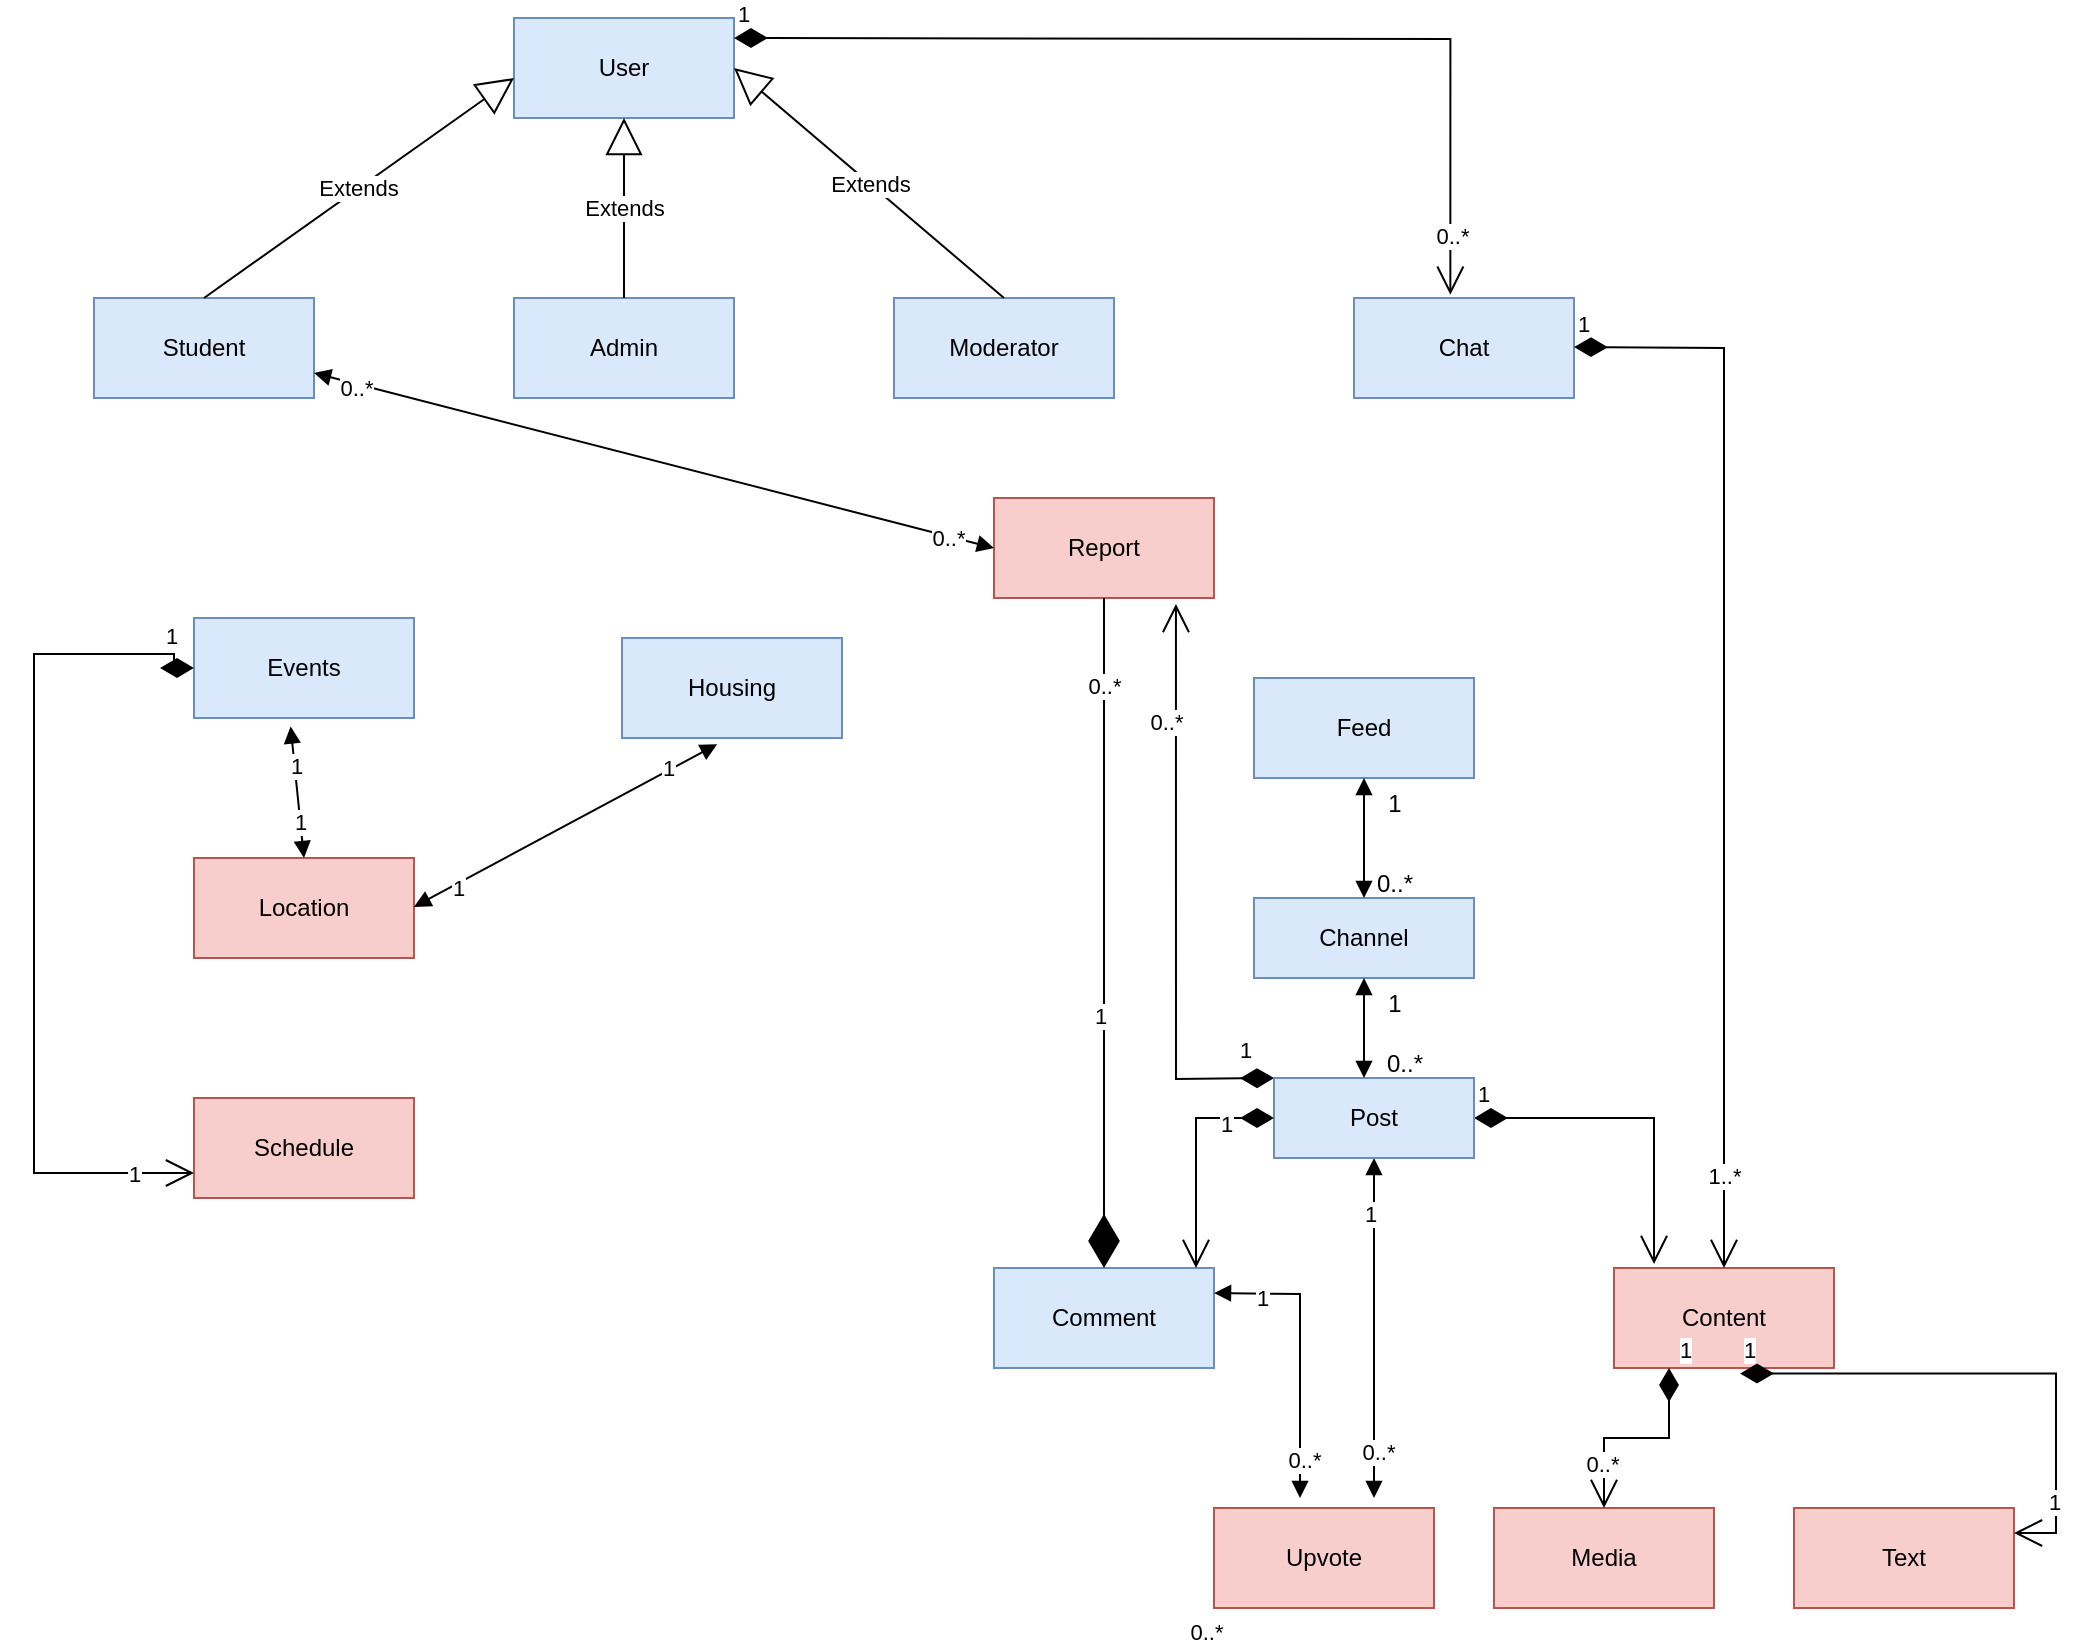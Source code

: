 <mxfile version="22.1.0" type="device">
  <diagram name="Page-1" id="_EqWpXkyfr5JN3OEyzDd">
    <mxGraphModel dx="1853" dy="687" grid="1" gridSize="10" guides="1" tooltips="1" connect="1" arrows="1" fold="1" page="1" pageScale="1" pageWidth="827" pageHeight="1169" math="0" shadow="0">
      <root>
        <mxCell id="0" />
        <mxCell id="1" parent="0" />
        <mxCell id="M_r-PNv6Q2VGsZAk2GS0-1" value="User" style="html=1;whiteSpace=wrap;fillColor=#dae8fc;strokeColor=#6c8ebf;" parent="1" vertex="1">
          <mxGeometry x="250" y="10" width="110" height="50" as="geometry" />
        </mxCell>
        <mxCell id="M_r-PNv6Q2VGsZAk2GS0-2" value="Student" style="html=1;whiteSpace=wrap;fillColor=#dae8fc;strokeColor=#6c8ebf;" parent="1" vertex="1">
          <mxGeometry x="40" y="150" width="110" height="50" as="geometry" />
        </mxCell>
        <mxCell id="M_r-PNv6Q2VGsZAk2GS0-3" value="Admin" style="html=1;whiteSpace=wrap;fillColor=#dae8fc;strokeColor=#6c8ebf;" parent="1" vertex="1">
          <mxGeometry x="250" y="150" width="110" height="50" as="geometry" />
        </mxCell>
        <mxCell id="M_r-PNv6Q2VGsZAk2GS0-4" value="Moderator" style="html=1;whiteSpace=wrap;fillColor=#dae8fc;strokeColor=#6c8ebf;" parent="1" vertex="1">
          <mxGeometry x="440" y="150" width="110" height="50" as="geometry" />
        </mxCell>
        <mxCell id="M_r-PNv6Q2VGsZAk2GS0-10" value="Housing" style="html=1;whiteSpace=wrap;fillColor=#dae8fc;strokeColor=#6c8ebf;" parent="1" vertex="1">
          <mxGeometry x="304" y="320" width="110" height="50" as="geometry" />
        </mxCell>
        <mxCell id="M_r-PNv6Q2VGsZAk2GS0-11" value="Chat" style="html=1;whiteSpace=wrap;fillColor=#dae8fc;strokeColor=#6c8ebf;" parent="1" vertex="1">
          <mxGeometry x="670" y="150" width="110" height="50" as="geometry" />
        </mxCell>
        <mxCell id="M_r-PNv6Q2VGsZAk2GS0-12" value="Events" style="html=1;whiteSpace=wrap;fillColor=#dae8fc;strokeColor=#6c8ebf;" parent="1" vertex="1">
          <mxGeometry x="90" y="310" width="110" height="50" as="geometry" />
        </mxCell>
        <mxCell id="M_r-PNv6Q2VGsZAk2GS0-14" value="Comment" style="html=1;whiteSpace=wrap;fillColor=#dae8fc;strokeColor=#6c8ebf;" parent="1" vertex="1">
          <mxGeometry x="490" y="635" width="110" height="50" as="geometry" />
        </mxCell>
        <mxCell id="M_r-PNv6Q2VGsZAk2GS0-17" value="Location" style="html=1;whiteSpace=wrap;fillColor=#f8cecc;strokeColor=#b85450;" parent="1" vertex="1">
          <mxGeometry x="90" y="430" width="110" height="50" as="geometry" />
        </mxCell>
        <mxCell id="M_r-PNv6Q2VGsZAk2GS0-18" value="Schedule" style="html=1;whiteSpace=wrap;fillColor=#f8cecc;strokeColor=#b85450;" parent="1" vertex="1">
          <mxGeometry x="90" y="550" width="110" height="50" as="geometry" />
        </mxCell>
        <mxCell id="M_r-PNv6Q2VGsZAk2GS0-19" value="Feed" style="html=1;whiteSpace=wrap;fillColor=#dae8fc;strokeColor=#6c8ebf;" parent="1" vertex="1">
          <mxGeometry x="620" y="340" width="110" height="50" as="geometry" />
        </mxCell>
        <mxCell id="M_r-PNv6Q2VGsZAk2GS0-21" value="Upvote" style="html=1;whiteSpace=wrap;fillColor=#f8cecc;strokeColor=#b85450;" parent="1" vertex="1">
          <mxGeometry x="600" y="755" width="110" height="50" as="geometry" />
        </mxCell>
        <mxCell id="M_r-PNv6Q2VGsZAk2GS0-22" value="Media" style="html=1;whiteSpace=wrap;fillColor=#f8cecc;strokeColor=#b85450;" parent="1" vertex="1">
          <mxGeometry x="740" y="755" width="110" height="50" as="geometry" />
        </mxCell>
        <mxCell id="M_r-PNv6Q2VGsZAk2GS0-23" value="Content" style="html=1;whiteSpace=wrap;fillColor=#f8cecc;strokeColor=#b85450;" parent="1" vertex="1">
          <mxGeometry x="800" y="635" width="110" height="50" as="geometry" />
        </mxCell>
        <mxCell id="M_r-PNv6Q2VGsZAk2GS0-24" value="Text" style="html=1;whiteSpace=wrap;fillColor=#f8cecc;strokeColor=#b85450;" parent="1" vertex="1">
          <mxGeometry x="890" y="755" width="110" height="50" as="geometry" />
        </mxCell>
        <mxCell id="M_r-PNv6Q2VGsZAk2GS0-25" value="Report" style="html=1;whiteSpace=wrap;fillColor=#f8cecc;strokeColor=#b85450;" parent="1" vertex="1">
          <mxGeometry x="490" y="250" width="110" height="50" as="geometry" />
        </mxCell>
        <mxCell id="M_r-PNv6Q2VGsZAk2GS0-28" value="Extends" style="endArrow=block;endSize=16;endFill=0;html=1;rounded=0;exitX=0.5;exitY=0;exitDx=0;exitDy=0;" parent="1" source="M_r-PNv6Q2VGsZAk2GS0-2" edge="1">
          <mxGeometry width="160" relative="1" as="geometry">
            <mxPoint x="90" y="40" as="sourcePoint" />
            <mxPoint x="250" y="40" as="targetPoint" />
          </mxGeometry>
        </mxCell>
        <mxCell id="M_r-PNv6Q2VGsZAk2GS0-29" value="Extends" style="endArrow=block;endSize=16;endFill=0;html=1;rounded=0;entryX=0.5;entryY=1;entryDx=0;entryDy=0;exitX=0.5;exitY=0;exitDx=0;exitDy=0;" parent="1" source="M_r-PNv6Q2VGsZAk2GS0-3" target="M_r-PNv6Q2VGsZAk2GS0-1" edge="1">
          <mxGeometry width="160" relative="1" as="geometry">
            <mxPoint x="144" y="100" as="sourcePoint" />
            <mxPoint x="304" y="100" as="targetPoint" />
          </mxGeometry>
        </mxCell>
        <mxCell id="M_r-PNv6Q2VGsZAk2GS0-30" value="Extends" style="endArrow=block;endSize=16;endFill=0;html=1;rounded=0;entryX=1;entryY=0.5;entryDx=0;entryDy=0;exitX=0.5;exitY=0;exitDx=0;exitDy=0;" parent="1" source="M_r-PNv6Q2VGsZAk2GS0-4" target="M_r-PNv6Q2VGsZAk2GS0-1" edge="1">
          <mxGeometry width="160" relative="1" as="geometry">
            <mxPoint x="410" y="60" as="sourcePoint" />
            <mxPoint x="570" y="60" as="targetPoint" />
          </mxGeometry>
        </mxCell>
        <mxCell id="M_r-PNv6Q2VGsZAk2GS0-31" value="" style="endArrow=block;startArrow=block;endFill=1;startFill=1;html=1;rounded=0;entryX=0;entryY=0.5;entryDx=0;entryDy=0;exitX=1;exitY=0.75;exitDx=0;exitDy=0;" parent="1" source="M_r-PNv6Q2VGsZAk2GS0-2" target="M_r-PNv6Q2VGsZAk2GS0-25" edge="1">
          <mxGeometry width="160" relative="1" as="geometry">
            <mxPoint x="160" y="190" as="sourcePoint" />
            <mxPoint x="480" y="270" as="targetPoint" />
          </mxGeometry>
        </mxCell>
        <mxCell id="M_r-PNv6Q2VGsZAk2GS0-32" value="0..*" style="edgeLabel;html=1;align=center;verticalAlign=middle;resizable=0;points=[];" parent="M_r-PNv6Q2VGsZAk2GS0-31" vertex="1" connectable="0">
          <mxGeometry x="-0.875" y="-2" relative="1" as="geometry">
            <mxPoint as="offset" />
          </mxGeometry>
        </mxCell>
        <mxCell id="M_r-PNv6Q2VGsZAk2GS0-33" value="0..*" style="edgeLabel;html=1;align=center;verticalAlign=middle;resizable=0;points=[];" parent="M_r-PNv6Q2VGsZAk2GS0-31" vertex="1" connectable="0">
          <mxGeometry x="0.867" y="-1" relative="1" as="geometry">
            <mxPoint as="offset" />
          </mxGeometry>
        </mxCell>
        <mxCell id="M_r-PNv6Q2VGsZAk2GS0-34" value="" style="endArrow=block;startArrow=block;endFill=1;startFill=1;html=1;rounded=0;exitX=0.439;exitY=1.084;exitDx=0;exitDy=0;exitPerimeter=0;entryX=0.5;entryY=0;entryDx=0;entryDy=0;" parent="1" source="M_r-PNv6Q2VGsZAk2GS0-12" target="M_r-PNv6Q2VGsZAk2GS0-17" edge="1">
          <mxGeometry width="160" relative="1" as="geometry">
            <mxPoint x="120" y="390" as="sourcePoint" />
            <mxPoint x="280" y="390" as="targetPoint" />
            <Array as="points" />
          </mxGeometry>
        </mxCell>
        <mxCell id="M_r-PNv6Q2VGsZAk2GS0-35" value="1" style="edgeLabel;html=1;align=center;verticalAlign=middle;resizable=0;points=[];" parent="M_r-PNv6Q2VGsZAk2GS0-34" vertex="1" connectable="0">
          <mxGeometry x="-0.391" relative="1" as="geometry">
            <mxPoint as="offset" />
          </mxGeometry>
        </mxCell>
        <mxCell id="M_r-PNv6Q2VGsZAk2GS0-38" value="1&lt;br&gt;" style="edgeLabel;html=1;align=center;verticalAlign=middle;resizable=0;points=[];" parent="M_r-PNv6Q2VGsZAk2GS0-34" vertex="1" connectable="0">
          <mxGeometry x="0.452" relative="1" as="geometry">
            <mxPoint as="offset" />
          </mxGeometry>
        </mxCell>
        <mxCell id="M_r-PNv6Q2VGsZAk2GS0-39" value="" style="endArrow=block;startArrow=block;endFill=1;startFill=1;html=1;rounded=0;entryX=0.433;entryY=1.062;entryDx=0;entryDy=0;entryPerimeter=0;" parent="1" target="M_r-PNv6Q2VGsZAk2GS0-10" edge="1">
          <mxGeometry width="160" relative="1" as="geometry">
            <mxPoint x="200" y="454.44" as="sourcePoint" />
            <mxPoint x="360" y="454.44" as="targetPoint" />
          </mxGeometry>
        </mxCell>
        <mxCell id="M_r-PNv6Q2VGsZAk2GS0-40" value="1&lt;br&gt;" style="edgeLabel;html=1;align=center;verticalAlign=middle;resizable=0;points=[];" parent="M_r-PNv6Q2VGsZAk2GS0-39" vertex="1" connectable="0">
          <mxGeometry x="-0.728" y="-2" relative="1" as="geometry">
            <mxPoint as="offset" />
          </mxGeometry>
        </mxCell>
        <mxCell id="M_r-PNv6Q2VGsZAk2GS0-41" value="1&lt;br&gt;" style="edgeLabel;html=1;align=center;verticalAlign=middle;resizable=0;points=[];" parent="M_r-PNv6Q2VGsZAk2GS0-39" vertex="1" connectable="0">
          <mxGeometry x="0.677" y="2" relative="1" as="geometry">
            <mxPoint as="offset" />
          </mxGeometry>
        </mxCell>
        <mxCell id="M_r-PNv6Q2VGsZAk2GS0-42" value="1" style="endArrow=open;html=1;endSize=12;startArrow=diamondThin;startSize=14;startFill=1;edgeStyle=orthogonalEdgeStyle;align=left;verticalAlign=bottom;rounded=0;entryX=0;entryY=0.75;entryDx=0;entryDy=0;exitX=0;exitY=0.5;exitDx=0;exitDy=0;" parent="1" source="M_r-PNv6Q2VGsZAk2GS0-12" target="M_r-PNv6Q2VGsZAk2GS0-18" edge="1">
          <mxGeometry x="-0.891" relative="1" as="geometry">
            <mxPoint x="80" y="337.5" as="sourcePoint" />
            <mxPoint x="80" y="582.5" as="targetPoint" />
            <Array as="points">
              <mxPoint x="80" y="335" />
              <mxPoint x="80" y="328" />
              <mxPoint x="10" y="328" />
              <mxPoint x="10" y="588" />
            </Array>
            <mxPoint as="offset" />
          </mxGeometry>
        </mxCell>
        <mxCell id="M_r-PNv6Q2VGsZAk2GS0-43" value="1" style="edgeLabel;html=1;align=center;verticalAlign=middle;resizable=0;points=[];" parent="M_r-PNv6Q2VGsZAk2GS0-42" vertex="1" connectable="0">
          <mxGeometry x="0.858" relative="1" as="geometry">
            <mxPoint as="offset" />
          </mxGeometry>
        </mxCell>
        <mxCell id="RKiw4s3t85gWiP51hX6T-2" value="1" style="endArrow=open;html=1;endSize=12;startArrow=diamondThin;startSize=14;startFill=1;edgeStyle=orthogonalEdgeStyle;align=left;verticalAlign=bottom;rounded=0;entryX=0.438;entryY=-0.032;entryDx=0;entryDy=0;entryPerimeter=0;" parent="1" target="M_r-PNv6Q2VGsZAk2GS0-11" edge="1">
          <mxGeometry x="-1" y="3" relative="1" as="geometry">
            <mxPoint x="360" y="20" as="sourcePoint" />
            <mxPoint x="720" y="20" as="targetPoint" />
          </mxGeometry>
        </mxCell>
        <mxCell id="RKiw4s3t85gWiP51hX6T-3" value="0..*" style="edgeLabel;html=1;align=center;verticalAlign=middle;resizable=0;points=[];" parent="RKiw4s3t85gWiP51hX6T-2" vertex="1" connectable="0">
          <mxGeometry x="0.877" y="1" relative="1" as="geometry">
            <mxPoint as="offset" />
          </mxGeometry>
        </mxCell>
        <mxCell id="RKiw4s3t85gWiP51hX6T-4" value="1" style="endArrow=open;html=1;endSize=12;startArrow=diamondThin;startSize=14;startFill=1;edgeStyle=orthogonalEdgeStyle;align=left;verticalAlign=bottom;rounded=0;entryX=0.5;entryY=0;entryDx=0;entryDy=0;" parent="1" target="M_r-PNv6Q2VGsZAk2GS0-23" edge="1">
          <mxGeometry x="-1" y="3" relative="1" as="geometry">
            <mxPoint x="780" y="174.5" as="sourcePoint" />
            <mxPoint x="860" y="180" as="targetPoint" />
          </mxGeometry>
        </mxCell>
        <mxCell id="RKiw4s3t85gWiP51hX6T-5" value="1..*" style="edgeLabel;html=1;align=center;verticalAlign=middle;resizable=0;points=[];" parent="RKiw4s3t85gWiP51hX6T-4" vertex="1" connectable="0">
          <mxGeometry x="0.828" relative="1" as="geometry">
            <mxPoint as="offset" />
          </mxGeometry>
        </mxCell>
        <mxCell id="RKiw4s3t85gWiP51hX6T-6" value="1" style="endArrow=open;html=1;endSize=12;startArrow=diamondThin;startSize=14;startFill=1;edgeStyle=orthogonalEdgeStyle;align=left;verticalAlign=bottom;rounded=0;exitX=0.573;exitY=1.056;exitDx=0;exitDy=0;exitPerimeter=0;entryX=1;entryY=0.25;entryDx=0;entryDy=0;" parent="1" source="M_r-PNv6Q2VGsZAk2GS0-23" target="M_r-PNv6Q2VGsZAk2GS0-24" edge="1">
          <mxGeometry x="-1" y="3" relative="1" as="geometry">
            <mxPoint x="860" y="705" as="sourcePoint" />
            <mxPoint x="1080" y="685" as="targetPoint" />
            <Array as="points">
              <mxPoint x="1021" y="688" />
              <mxPoint x="1021" y="768" />
            </Array>
          </mxGeometry>
        </mxCell>
        <mxCell id="RKiw4s3t85gWiP51hX6T-7" value="1" style="edgeLabel;html=1;align=center;verticalAlign=middle;resizable=0;points=[];" parent="RKiw4s3t85gWiP51hX6T-6" vertex="1" connectable="0">
          <mxGeometry x="0.715" y="-1" relative="1" as="geometry">
            <mxPoint as="offset" />
          </mxGeometry>
        </mxCell>
        <mxCell id="RKiw4s3t85gWiP51hX6T-8" value="1" style="endArrow=open;html=1;endSize=12;startArrow=diamondThin;startSize=14;startFill=1;edgeStyle=orthogonalEdgeStyle;align=left;verticalAlign=bottom;rounded=0;entryX=0.5;entryY=0;entryDx=0;entryDy=0;exitX=0.25;exitY=1;exitDx=0;exitDy=0;" parent="1" source="M_r-PNv6Q2VGsZAk2GS0-23" target="M_r-PNv6Q2VGsZAk2GS0-22" edge="1">
          <mxGeometry x="-1" y="3" relative="1" as="geometry">
            <mxPoint x="640" y="715" as="sourcePoint" />
            <mxPoint x="800" y="715" as="targetPoint" />
          </mxGeometry>
        </mxCell>
        <mxCell id="RKiw4s3t85gWiP51hX6T-9" value="0..*" style="edgeLabel;html=1;align=center;verticalAlign=middle;resizable=0;points=[];" parent="RKiw4s3t85gWiP51hX6T-8" vertex="1" connectable="0">
          <mxGeometry x="0.563" y="-1" relative="1" as="geometry">
            <mxPoint as="offset" />
          </mxGeometry>
        </mxCell>
        <mxCell id="ezFH3TvmjwSPOR1Mwijv-1" value="1" style="endArrow=open;html=1;endSize=12;startArrow=diamondThin;startSize=14;startFill=1;edgeStyle=orthogonalEdgeStyle;align=left;verticalAlign=bottom;rounded=0;entryX=0.827;entryY=1.06;entryDx=0;entryDy=0;entryPerimeter=0;" parent="1" target="M_r-PNv6Q2VGsZAk2GS0-25" edge="1">
          <mxGeometry x="-0.869" y="-5" relative="1" as="geometry">
            <mxPoint x="630" y="540" as="sourcePoint" />
            <mxPoint x="580" y="310" as="targetPoint" />
            <mxPoint as="offset" />
          </mxGeometry>
        </mxCell>
        <mxCell id="ezFH3TvmjwSPOR1Mwijv-2" value="0..*" style="edgeLabel;html=1;align=center;verticalAlign=middle;resizable=0;points=[];" parent="ezFH3TvmjwSPOR1Mwijv-1" vertex="1" connectable="0">
          <mxGeometry x="0.593" y="5" relative="1" as="geometry">
            <mxPoint as="offset" />
          </mxGeometry>
        </mxCell>
        <mxCell id="ezFH3TvmjwSPOR1Mwijv-3" value="" style="endArrow=diamondThin;endFill=1;endSize=24;html=1;rounded=0;exitX=0.5;exitY=1;exitDx=0;exitDy=0;entryX=0.5;entryY=0;entryDx=0;entryDy=0;" parent="1" source="M_r-PNv6Q2VGsZAk2GS0-25" target="M_r-PNv6Q2VGsZAk2GS0-14" edge="1">
          <mxGeometry width="160" relative="1" as="geometry">
            <mxPoint x="490" y="390" as="sourcePoint" />
            <mxPoint x="650" y="390" as="targetPoint" />
          </mxGeometry>
        </mxCell>
        <mxCell id="ezFH3TvmjwSPOR1Mwijv-4" value="1" style="edgeLabel;html=1;align=center;verticalAlign=middle;resizable=0;points=[];" parent="ezFH3TvmjwSPOR1Mwijv-3" vertex="1" connectable="0">
          <mxGeometry x="0.246" y="-2" relative="1" as="geometry">
            <mxPoint as="offset" />
          </mxGeometry>
        </mxCell>
        <mxCell id="ezFH3TvmjwSPOR1Mwijv-5" value="0..*" style="edgeLabel;html=1;align=center;verticalAlign=middle;resizable=0;points=[];" parent="ezFH3TvmjwSPOR1Mwijv-3" vertex="1" connectable="0">
          <mxGeometry x="-0.739" relative="1" as="geometry">
            <mxPoint as="offset" />
          </mxGeometry>
        </mxCell>
        <mxCell id="N8opCdDVTOPojaFiYQwF-1" value="1" style="endArrow=open;html=1;endSize=12;startArrow=diamondThin;startSize=14;startFill=1;edgeStyle=orthogonalEdgeStyle;align=left;verticalAlign=bottom;rounded=0;entryX=0.182;entryY=-0.04;entryDx=0;entryDy=0;entryPerimeter=0;exitX=1;exitY=0.5;exitDx=0;exitDy=0;" parent="1" source="ySFPkRwge8vG1PKklRZR-1" target="M_r-PNv6Q2VGsZAk2GS0-23" edge="1">
          <mxGeometry x="-1" y="3" relative="1" as="geometry">
            <mxPoint x="740" y="360" as="sourcePoint" />
            <mxPoint x="820" y="420" as="targetPoint" />
          </mxGeometry>
        </mxCell>
        <mxCell id="N8opCdDVTOPojaFiYQwF-7" value="" style="endArrow=block;startArrow=block;endFill=1;startFill=1;html=1;rounded=0;entryX=0.5;entryY=1;entryDx=0;entryDy=0;" parent="1" target="ySFPkRwge8vG1PKklRZR-1" edge="1">
          <mxGeometry width="160" relative="1" as="geometry">
            <mxPoint x="680" y="750" as="sourcePoint" />
            <mxPoint x="695" y="580" as="targetPoint" />
            <Array as="points" />
          </mxGeometry>
        </mxCell>
        <mxCell id="N8opCdDVTOPojaFiYQwF-8" value="0..*" style="edgeLabel;html=1;align=center;verticalAlign=middle;resizable=0;points=[];rotation=0;" parent="N8opCdDVTOPojaFiYQwF-7" vertex="1" connectable="0">
          <mxGeometry x="-0.728" y="-2" relative="1" as="geometry">
            <mxPoint as="offset" />
          </mxGeometry>
        </mxCell>
        <mxCell id="N8opCdDVTOPojaFiYQwF-9" value="1&lt;br&gt;" style="edgeLabel;html=1;align=center;verticalAlign=middle;resizable=0;points=[];" parent="N8opCdDVTOPojaFiYQwF-7" vertex="1" connectable="0">
          <mxGeometry x="0.677" y="2" relative="1" as="geometry">
            <mxPoint as="offset" />
          </mxGeometry>
        </mxCell>
        <mxCell id="N8opCdDVTOPojaFiYQwF-16" value="" style="endArrow=block;startArrow=block;endFill=1;startFill=1;html=1;rounded=0;exitX=0.391;exitY=-0.1;exitDx=0;exitDy=0;exitPerimeter=0;entryX=1;entryY=0.25;entryDx=0;entryDy=0;" parent="1" source="M_r-PNv6Q2VGsZAk2GS0-21" target="M_r-PNv6Q2VGsZAk2GS0-14" edge="1">
          <mxGeometry width="160" relative="1" as="geometry">
            <mxPoint x="650" y="745" as="sourcePoint" />
            <mxPoint x="610" y="655" as="targetPoint" />
            <Array as="points">
              <mxPoint x="643" y="648" />
            </Array>
          </mxGeometry>
        </mxCell>
        <mxCell id="N8opCdDVTOPojaFiYQwF-17" value="0..*" style="edgeLabel;html=1;align=center;verticalAlign=middle;resizable=0;points=[];rotation=0;" parent="N8opCdDVTOPojaFiYQwF-16" vertex="1" connectable="0">
          <mxGeometry x="-0.728" y="-2" relative="1" as="geometry">
            <mxPoint as="offset" />
          </mxGeometry>
        </mxCell>
        <mxCell id="N8opCdDVTOPojaFiYQwF-18" value="1&lt;br&gt;" style="edgeLabel;html=1;align=center;verticalAlign=middle;resizable=0;points=[];" parent="N8opCdDVTOPojaFiYQwF-16" vertex="1" connectable="0">
          <mxGeometry x="0.677" y="2" relative="1" as="geometry">
            <mxPoint as="offset" />
          </mxGeometry>
        </mxCell>
        <mxCell id="ySFPkRwge8vG1PKklRZR-1" value="Post" style="whiteSpace=wrap;html=1;fillColor=#dae8fc;strokeColor=#6c8ebf;" vertex="1" parent="1">
          <mxGeometry x="630" y="540" width="100" height="40" as="geometry" />
        </mxCell>
        <mxCell id="ySFPkRwge8vG1PKklRZR-2" value="" style="endArrow=open;html=1;endSize=12;startArrow=diamondThin;startSize=14;startFill=1;edgeStyle=orthogonalEdgeStyle;align=left;verticalAlign=bottom;rounded=0;exitX=0;exitY=0.5;exitDx=0;exitDy=0;" edge="1" parent="1" source="ySFPkRwge8vG1PKklRZR-1">
          <mxGeometry x="-0.869" y="-5" relative="1" as="geometry">
            <mxPoint x="630" y="560" as="sourcePoint" />
            <mxPoint x="591" y="635" as="targetPoint" />
            <mxPoint as="offset" />
            <Array as="points">
              <mxPoint x="591" y="560" />
            </Array>
          </mxGeometry>
        </mxCell>
        <mxCell id="ySFPkRwge8vG1PKklRZR-3" value="0..*" style="edgeLabel;html=1;align=center;verticalAlign=middle;resizable=0;points=[];" vertex="1" connectable="0" parent="ySFPkRwge8vG1PKklRZR-2">
          <mxGeometry x="0.593" y="5" relative="1" as="geometry">
            <mxPoint y="205" as="offset" />
          </mxGeometry>
        </mxCell>
        <mxCell id="ySFPkRwge8vG1PKklRZR-6" value="1" style="edgeLabel;html=1;align=center;verticalAlign=middle;resizable=0;points=[];" vertex="1" connectable="0" parent="ySFPkRwge8vG1PKklRZR-2">
          <mxGeometry x="-0.581" y="3" relative="1" as="geometry">
            <mxPoint as="offset" />
          </mxGeometry>
        </mxCell>
        <mxCell id="ySFPkRwge8vG1PKklRZR-7" value="Channel" style="whiteSpace=wrap;html=1;fillColor=#dae8fc;strokeColor=#6c8ebf;" vertex="1" parent="1">
          <mxGeometry x="620" y="450" width="110" height="40" as="geometry" />
        </mxCell>
        <mxCell id="ySFPkRwge8vG1PKklRZR-10" value="" style="endArrow=block;startArrow=block;endFill=1;startFill=1;html=1;rounded=0;exitX=0.5;exitY=1;exitDx=0;exitDy=0;entryX=0.5;entryY=0;entryDx=0;entryDy=0;" edge="1" parent="1" source="M_r-PNv6Q2VGsZAk2GS0-19" target="ySFPkRwge8vG1PKklRZR-7">
          <mxGeometry width="160" relative="1" as="geometry">
            <mxPoint x="680" y="400" as="sourcePoint" />
            <mxPoint x="675" y="430" as="targetPoint" />
          </mxGeometry>
        </mxCell>
        <mxCell id="ySFPkRwge8vG1PKklRZR-12" value="1" style="text;html=1;align=center;verticalAlign=middle;resizable=0;points=[];autosize=1;strokeColor=none;fillColor=none;" vertex="1" parent="1">
          <mxGeometry x="675" y="388" width="30" height="30" as="geometry" />
        </mxCell>
        <mxCell id="ySFPkRwge8vG1PKklRZR-13" value="0..*" style="text;html=1;align=center;verticalAlign=middle;resizable=0;points=[];autosize=1;strokeColor=none;fillColor=none;" vertex="1" parent="1">
          <mxGeometry x="670" y="428" width="40" height="30" as="geometry" />
        </mxCell>
        <mxCell id="ySFPkRwge8vG1PKklRZR-14" value="" style="endArrow=block;startArrow=block;endFill=1;startFill=1;html=1;rounded=0;exitX=0.5;exitY=1;exitDx=0;exitDy=0;" edge="1" parent="1">
          <mxGeometry width="160" relative="1" as="geometry">
            <mxPoint x="675" y="490" as="sourcePoint" />
            <mxPoint x="675" y="540" as="targetPoint" />
          </mxGeometry>
        </mxCell>
        <mxCell id="ySFPkRwge8vG1PKklRZR-15" value="1" style="text;html=1;align=center;verticalAlign=middle;resizable=0;points=[];autosize=1;strokeColor=none;fillColor=none;" vertex="1" parent="1">
          <mxGeometry x="675" y="488" width="30" height="30" as="geometry" />
        </mxCell>
        <mxCell id="ySFPkRwge8vG1PKklRZR-16" value="0..*" style="text;html=1;align=center;verticalAlign=middle;resizable=0;points=[];autosize=1;strokeColor=none;fillColor=none;" vertex="1" parent="1">
          <mxGeometry x="675" y="518" width="40" height="30" as="geometry" />
        </mxCell>
      </root>
    </mxGraphModel>
  </diagram>
</mxfile>
